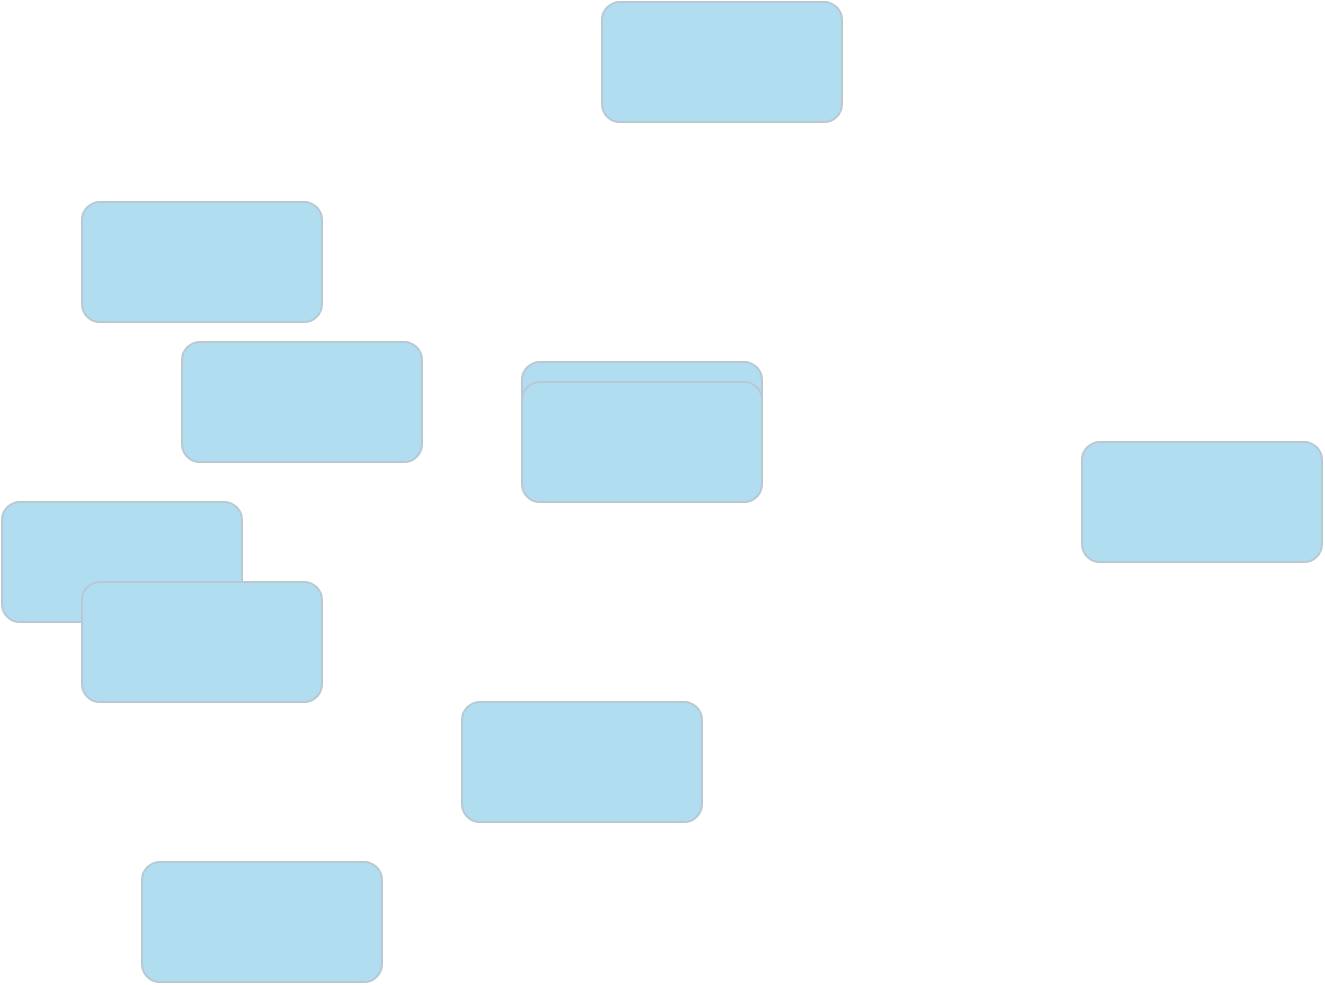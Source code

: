 <mxfile version="26.0.10">
  <diagram name="Page-1" id="ems2pQDRYT_Cld2jH74_">
    <mxGraphModel dx="2074" dy="738" grid="1" gridSize="10" guides="1" tooltips="1" connect="1" arrows="1" fold="1" page="1" pageScale="1" pageWidth="850" pageHeight="1100" math="0" shadow="0">
      <root>
        <mxCell id="0" />
        <mxCell id="1" parent="0" />
        <mxCell id="u-_lTUB7k0nEQF2Mt3rr-1" value="" style="rounded=1;whiteSpace=wrap;html=1;labelBackgroundColor=none;fillColor=#B1DDF0;strokeColor=#BAC8D3;fontColor=#182E3E;" vertex="1" parent="1">
          <mxGeometry x="30" y="300" width="120" height="60" as="geometry" />
        </mxCell>
        <mxCell id="u-_lTUB7k0nEQF2Mt3rr-2" value="" style="rounded=1;whiteSpace=wrap;html=1;labelBackgroundColor=none;fillColor=#B1DDF0;strokeColor=#BAC8D3;fontColor=#182E3E;" vertex="1" parent="1">
          <mxGeometry x="330" y="50" width="120" height="60" as="geometry" />
        </mxCell>
        <mxCell id="u-_lTUB7k0nEQF2Mt3rr-3" value="" style="rounded=1;whiteSpace=wrap;html=1;labelBackgroundColor=none;fillColor=#B1DDF0;strokeColor=#BAC8D3;fontColor=#182E3E;" vertex="1" parent="1">
          <mxGeometry x="70" y="150" width="120" height="60" as="geometry" />
        </mxCell>
        <mxCell id="u-_lTUB7k0nEQF2Mt3rr-4" value="" style="rounded=1;whiteSpace=wrap;html=1;labelBackgroundColor=none;fillColor=#B1DDF0;strokeColor=#BAC8D3;fontColor=#182E3E;" vertex="1" parent="1">
          <mxGeometry x="120" y="220" width="120" height="60" as="geometry" />
        </mxCell>
        <mxCell id="u-_lTUB7k0nEQF2Mt3rr-5" value="" style="rounded=1;whiteSpace=wrap;html=1;labelBackgroundColor=none;fillColor=#B1DDF0;strokeColor=#BAC8D3;fontColor=#182E3E;" vertex="1" parent="1">
          <mxGeometry x="70" y="340" width="120" height="60" as="geometry" />
        </mxCell>
        <mxCell id="u-_lTUB7k0nEQF2Mt3rr-6" value="" style="rounded=1;whiteSpace=wrap;html=1;labelBackgroundColor=none;fillColor=#B1DDF0;strokeColor=#BAC8D3;fontColor=#182E3E;" vertex="1" parent="1">
          <mxGeometry x="570" y="270" width="120" height="60" as="geometry" />
        </mxCell>
        <mxCell id="u-_lTUB7k0nEQF2Mt3rr-7" value="" style="rounded=1;whiteSpace=wrap;html=1;labelBackgroundColor=none;fillColor=#B1DDF0;strokeColor=#BAC8D3;fontColor=#182E3E;" vertex="1" parent="1">
          <mxGeometry x="290" y="230" width="120" height="60" as="geometry" />
        </mxCell>
        <mxCell id="u-_lTUB7k0nEQF2Mt3rr-8" value="" style="rounded=1;whiteSpace=wrap;html=1;labelBackgroundColor=none;fillColor=#B1DDF0;strokeColor=#BAC8D3;fontColor=#182E3E;" vertex="1" parent="1">
          <mxGeometry x="100" y="480" width="120" height="60" as="geometry" />
        </mxCell>
        <mxCell id="u-_lTUB7k0nEQF2Mt3rr-9" value="" style="rounded=1;whiteSpace=wrap;html=1;labelBackgroundColor=none;fillColor=#B1DDF0;strokeColor=#BAC8D3;fontColor=#182E3E;" vertex="1" parent="1">
          <mxGeometry x="260" y="400" width="120" height="60" as="geometry" />
        </mxCell>
        <mxCell id="u-_lTUB7k0nEQF2Mt3rr-10" value="" style="rounded=1;whiteSpace=wrap;html=1;fillColor=#B1DDF0;strokeColor=#BAC8D3;labelBackgroundColor=none;fontColor=#182E3E;" vertex="1" parent="1">
          <mxGeometry x="290" y="240" width="120" height="60" as="geometry" />
        </mxCell>
      </root>
    </mxGraphModel>
  </diagram>
</mxfile>
